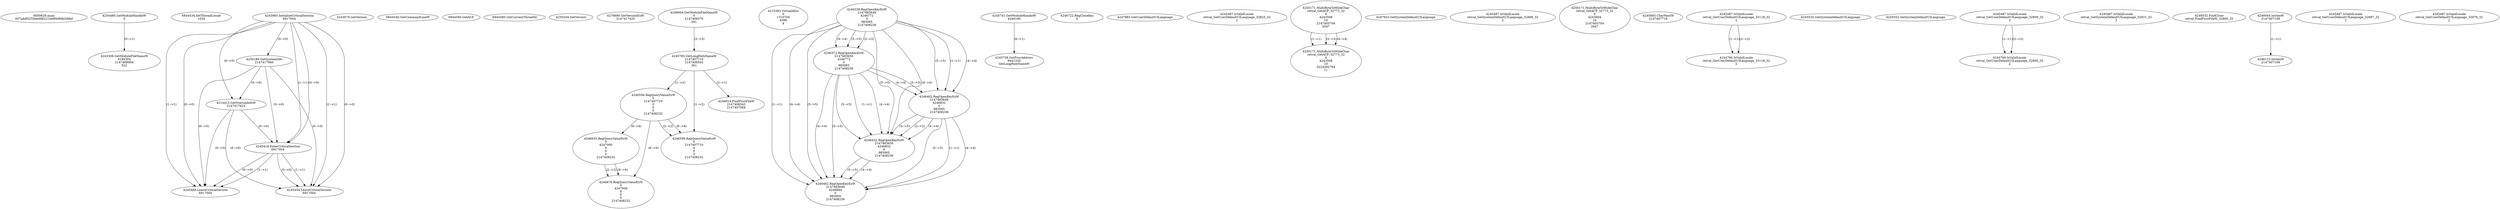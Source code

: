 // Global SCDG with merge call
digraph {
	0 [label="6850628.main
007a4df3255ebd98221b689d88b5d9ef"]
	1 [label="4254480.GetModuleHandleW
0"]
	2 [label="6844434.SetThreadLocale
1024"]
	3 [label="4243965.InitializeCriticalSection
6917004"]
	4 [label="4243979.GetVersion
"]
	5 [label="4250188.GetSystemInfo
2147417660"]
	3 -> 5 [label="(0-->0)"]
	6 [label="6844540.GetCommandLineW
"]
	7 [label="4214413.GetStartupInfoW
2147417624"]
	3 -> 7 [label="(0-->0)"]
	5 -> 7 [label="(0-->0)"]
	8 [label="6844560.GetACP
"]
	9 [label="6844580.GetCurrentThreadId
"]
	10 [label="4250204.GetVersion
"]
	11 [label="4276690.GetVersionExW
2147417420"]
	12 [label="4243306.GetModuleFileNameW
4194304
2147408904
522"]
	1 -> 12 [label="(0-->1)"]
	13 [label="4248064.GetModuleFileNameW
0
2147408370
261"]
	14 [label="4215383.VirtualAlloc
0
1310704
4096
4"]
	15 [label="4246338.RegOpenKeyExW
2147483649
4246772
0
983065
2147408236"]
	16 [label="4246372.RegOpenKeyExW
2147483650
4246772
0
983065
2147408236"]
	15 -> 16 [label="(2-->2)"]
	15 -> 16 [label="(4-->4)"]
	15 -> 16 [label="(5-->5)"]
	17 [label="4245741.GetModuleHandleW
4246160"]
	18 [label="4245758.GetProcAddress
9441320
GetLongPathNameW"]
	17 -> 18 [label="(0-->1)"]
	19 [label="4245785.GetLongPathNameW
2147407710
2147406542
261"]
	13 -> 19 [label="(3-->3)"]
	20 [label="4246556.RegQueryValueExW
0
2147407710
0
0
0
2147408232"]
	19 -> 20 [label="(1-->2)"]
	21 [label="4246635.RegQueryValueExW
0
4247000
0
0
0
2147408232"]
	20 -> 21 [label="(6-->6)"]
	22 [label="4246676.RegQueryValueExW
0
4247000
0
0
0
2147408232"]
	21 -> 22 [label="(2-->2)"]
	20 -> 22 [label="(6-->6)"]
	21 -> 22 [label="(6-->6)"]
	23 [label="4246722.RegCloseKey
0"]
	24 [label="4247883.GetUserDefaultUILanguage
"]
	25 [label="4245418.EnterCriticalSection
6917004"]
	3 -> 25 [label="(1-->1)"]
	3 -> 25 [label="(0-->0)"]
	5 -> 25 [label="(0-->0)"]
	7 -> 25 [label="(0-->0)"]
	26 [label="4245469.LeaveCriticalSection
6917004"]
	3 -> 26 [label="(1-->1)"]
	25 -> 26 [label="(1-->1)"]
	3 -> 26 [label="(0-->0)"]
	5 -> 26 [label="(0-->0)"]
	7 -> 26 [label="(0-->0)"]
	25 -> 26 [label="(0-->0)"]
	27 [label="4245487.IsValidLocale
retval_GetUserDefaultUILanguage_32825_32
2"]
	28 [label="4250171.MultiByteToWideChar
retval_GetACP_32773_32
0
4243508
10
2147403704
2047"]
	29 [label="4250171.MultiByteToWideChar
retval_GetACP_32773_32
0
4243508
10
3224282764
11"]
	28 -> 29 [label="(1-->1)"]
	28 -> 29 [label="(3-->3)"]
	28 -> 29 [label="(4-->4)"]
	30 [label="4245454.LeaveCriticalSection
6917004"]
	3 -> 30 [label="(1-->1)"]
	25 -> 30 [label="(1-->1)"]
	3 -> 30 [label="(0-->0)"]
	5 -> 30 [label="(0-->0)"]
	7 -> 30 [label="(0-->0)"]
	25 -> 30 [label="(0-->0)"]
	31 [label="4247923.GetSystemDefaultUILanguage
"]
	32 [label="4245487.IsValidLocale
retval_GetSystemDefaultUILanguage_32896_32
2"]
	33 [label="4250171.MultiByteToWideChar
retval_GetACP_32773_32
0
4243604
10
2147403704
2047"]
	34 [label="4246402.RegOpenKeyExW
2147483649
4246832
0
983065
2147408236"]
	15 -> 34 [label="(1-->1)"]
	15 -> 34 [label="(4-->4)"]
	16 -> 34 [label="(4-->4)"]
	15 -> 34 [label="(5-->5)"]
	16 -> 34 [label="(5-->5)"]
	35 [label="4246432.RegOpenKeyExW
2147483650
4246832
0
983065
2147408236"]
	16 -> 35 [label="(1-->1)"]
	34 -> 35 [label="(2-->2)"]
	15 -> 35 [label="(4-->4)"]
	16 -> 35 [label="(4-->4)"]
	34 -> 35 [label="(4-->4)"]
	15 -> 35 [label="(5-->5)"]
	16 -> 35 [label="(5-->5)"]
	34 -> 35 [label="(5-->5)"]
	36 [label="4246462.RegOpenKeyExW
2147483649
4246884
0
983065
2147408236"]
	15 -> 36 [label="(1-->1)"]
	34 -> 36 [label="(1-->1)"]
	15 -> 36 [label="(4-->4)"]
	16 -> 36 [label="(4-->4)"]
	34 -> 36 [label="(4-->4)"]
	35 -> 36 [label="(4-->4)"]
	15 -> 36 [label="(5-->5)"]
	16 -> 36 [label="(5-->5)"]
	34 -> 36 [label="(5-->5)"]
	35 -> 36 [label="(5-->5)"]
	37 [label="4245683.CharNextW
2147407716"]
	38 [label="4246599.RegQueryValueExW
0
2147407710
0
0
0
2147408232"]
	19 -> 38 [label="(1-->2)"]
	20 -> 38 [label="(2-->2)"]
	20 -> 38 [label="(6-->6)"]
	39 [label="4245487.IsValidLocale
retval_GetUserDefaultUILanguage_33118_32
2"]
	40 [label="4244766.IsValidLocale
retval_GetUserDefaultUILanguage_33118_32
2"]
	39 -> 40 [label="(1-->1)"]
	39 -> 40 [label="(2-->2)"]
	41 [label="4245525.GetSystemDefaultUILanguage
"]
	42 [label="4245552.GetSystemDefaultUILanguage
"]
	43 [label="4245487.IsValidLocale
retval_GetUserDefaultUILanguage_32809_32
2"]
	44 [label="4245487.IsValidLocale
retval_GetSystemDefaultUILanguage_32831_32
2"]
	45 [label="4246014.FindFirstFileW
2147406542
2147407064"]
	19 -> 45 [label="(2-->1)"]
	46 [label="4246032.FindClose
retval_FindFirstFileW_32800_32"]
	47 [label="4246044.lstrlenW
2147407108"]
	48 [label="4246113.lstrlenW
2147407108"]
	47 -> 48 [label="(1-->1)"]
	49 [label="4245487.IsValidLocale
retval_GetUserDefaultUILanguage_32897_32
2"]
	50 [label="4245487.IsValidLocale
retval_GetUserDefaultUILanguage_32976_32
2"]
	51 [label="4244766.IsValidLocale
retval_GetUserDefaultUILanguage_32809_32
2"]
	43 -> 51 [label="(1-->1)"]
	43 -> 51 [label="(2-->2)"]
}

